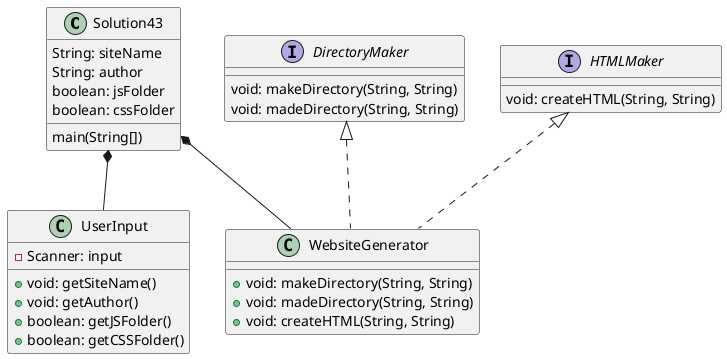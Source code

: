 @startuml

Solution43 *-- UserInput
Solution43 *-- WebsiteGenerator

DirectoryMaker <|.. WebsiteGenerator
HTMLMaker <|.. WebsiteGenerator

class Solution43 {
    main(String[])
    String: siteName
    String: author
    boolean: jsFolder
    boolean: cssFolder
}

class UserInput {
-Scanner: input

+void: getSiteName()
+void: getAuthor()
+boolean: getJSFolder()
+boolean: getCSSFolder()
}

class WebsiteGenerator {
+void: makeDirectory(String, String)
+void: madeDirectory(String, String)
+void: createHTML(String, String)
}

interface DirectoryMaker {
void: makeDirectory(String, String)
void: madeDirectory(String, String)

}

interface HTMLMaker {
void: createHTML(String, String)
}
@enduml